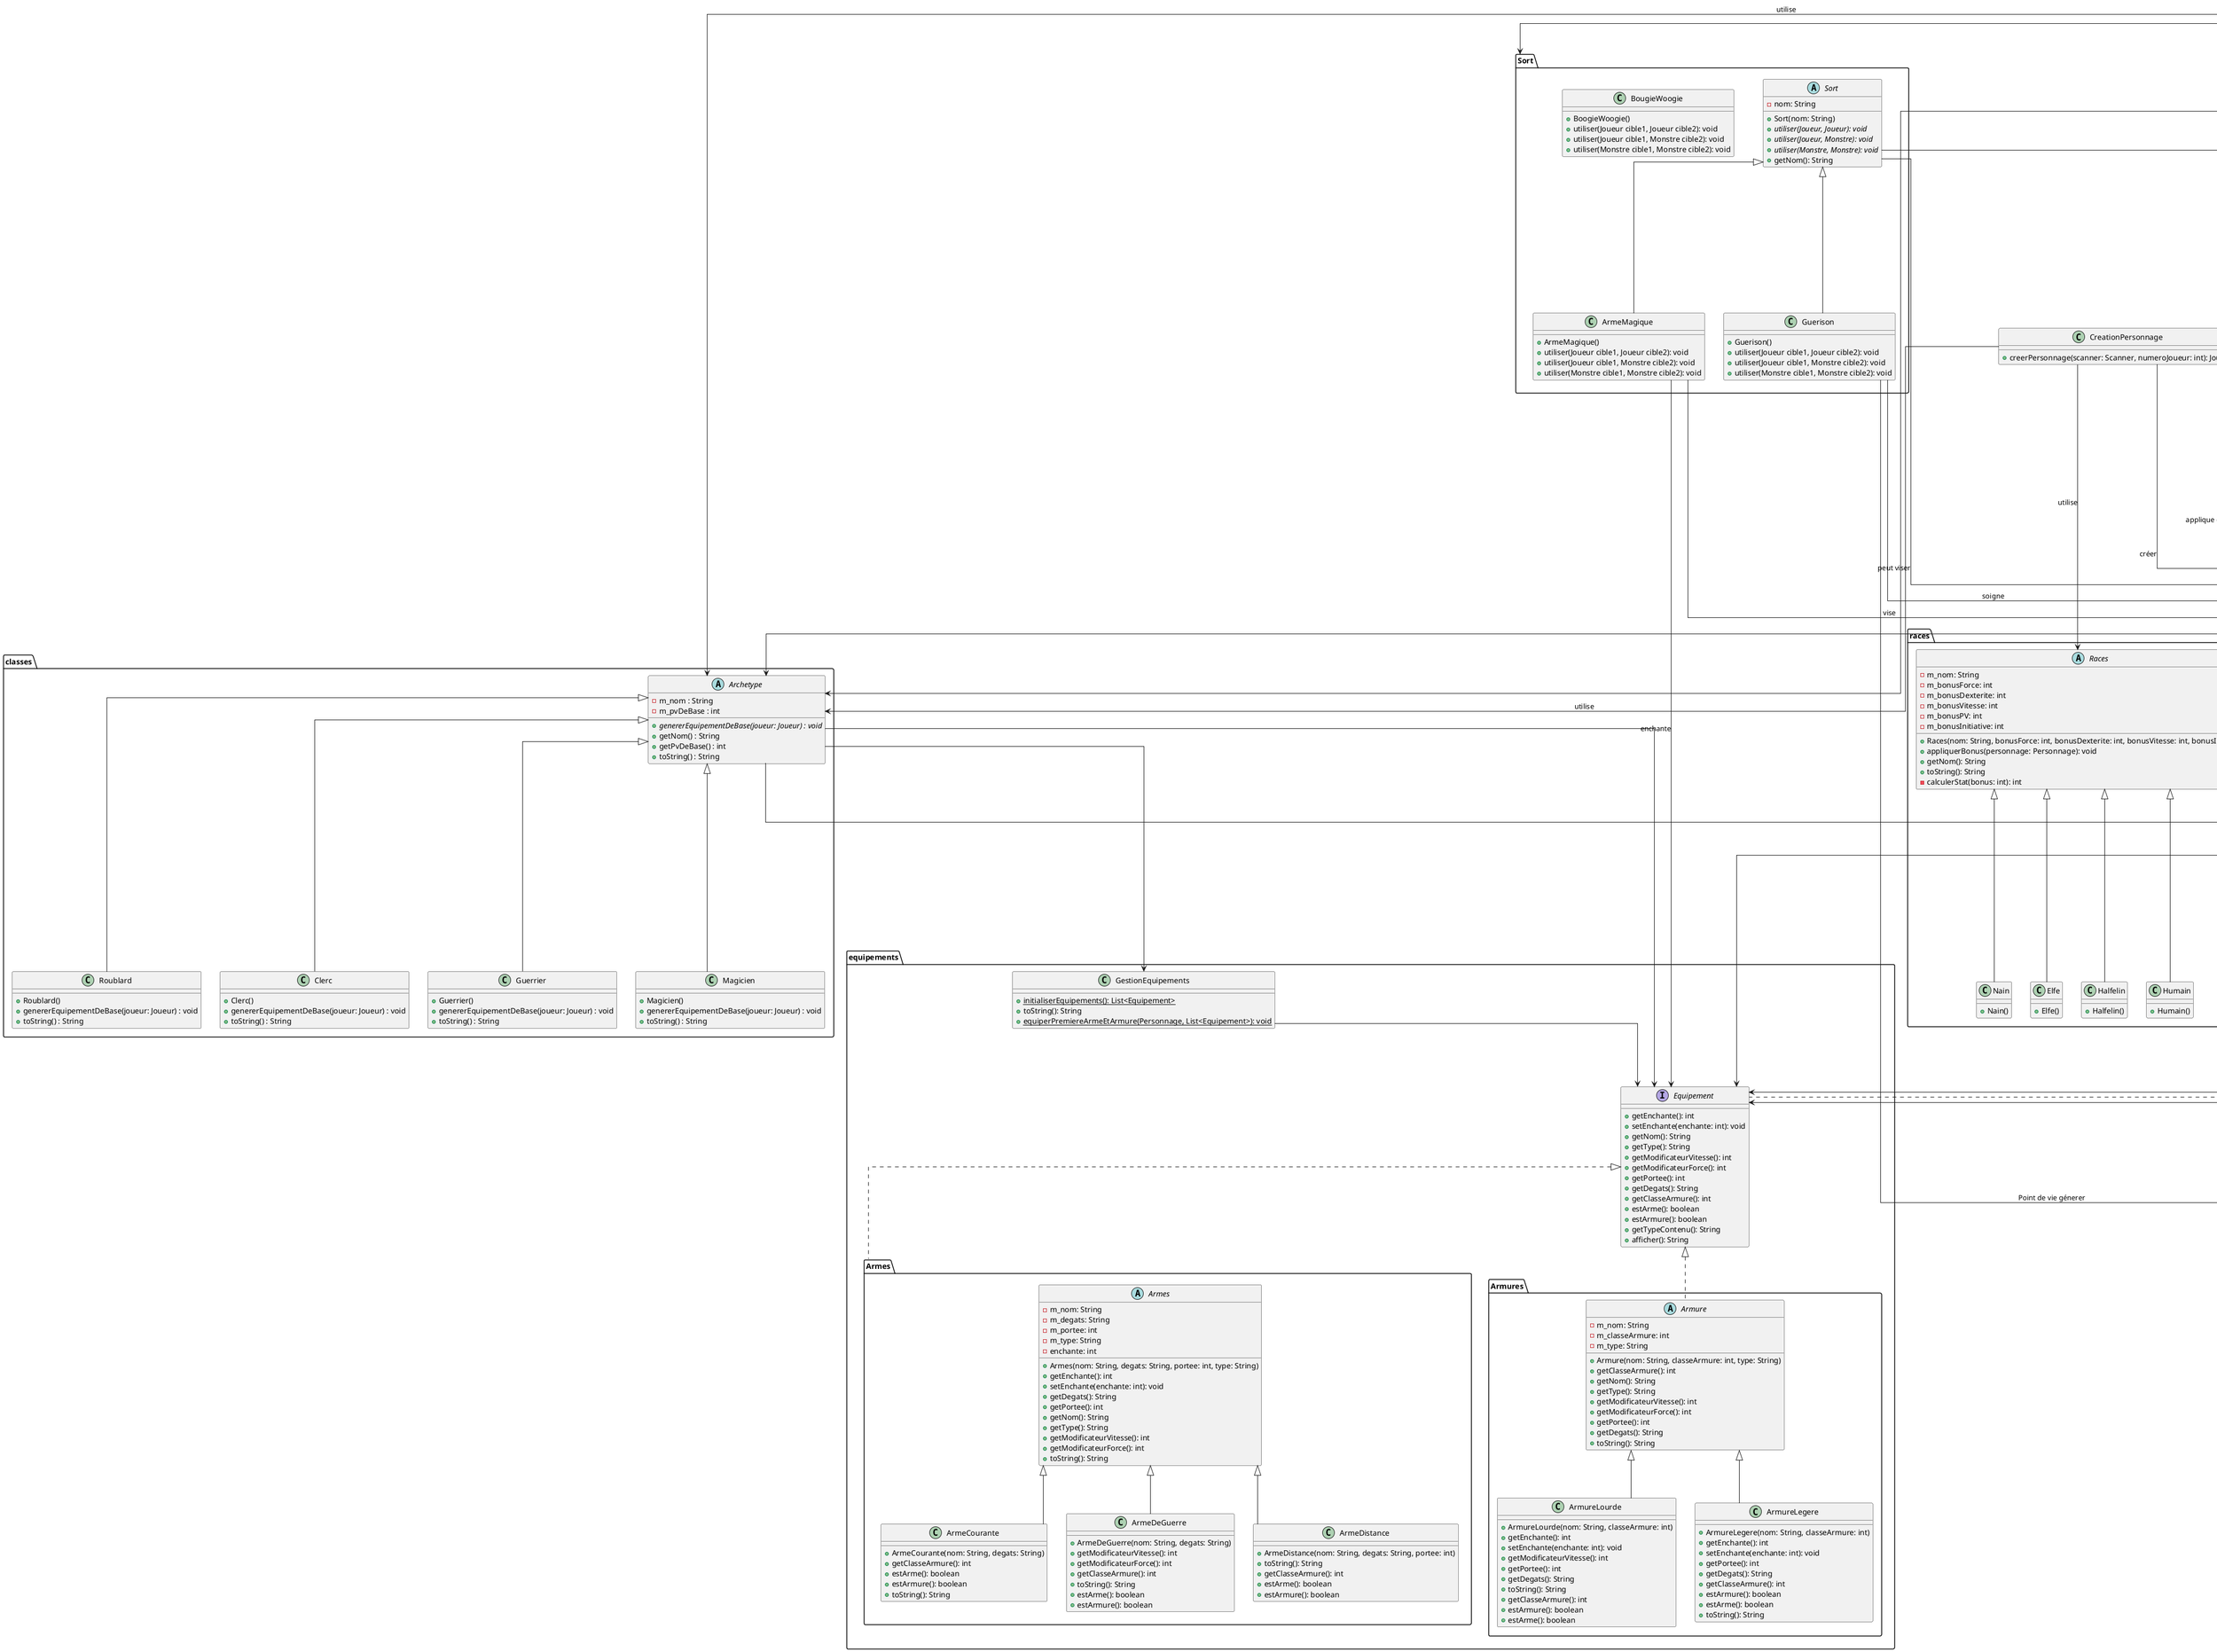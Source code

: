 @startuml '[https://plantuml.com/sequence-diagram](https://plantuml.com/sequence-diagram)'
skinparam linetype ortho


    class CreationPersonnage {
        + creerPersonnage(scanner: Scanner, numeroJoueur: int): Joueur
    }

    CreationPersonnage --> personnages.Joueur : créer
    CreationPersonnage --> races.Races : utilise
    CreationPersonnage --> classes.Archetype : utilise



    class Main {
        + main(args: String[]): void

    }


    Main --> races.Races : utilise
    Main --> classes.Archetype : utilise
    Main --> maitredujeux.Maitredujeux : utilise
    Main --> interfacejeu.map_milieu : geres
    Main --> interfacejeu.BarreHaut : utilise
    Main --> Des.Des : utilise
    Main --> Sort : utilise

    package classes {
        abstract class Archetype {
            - m_nom : String
            - m_pvDeBase : int
            + {abstract} genererEquipementDeBase(joueur: Joueur) : void
            + getNom() : String
            + getPvDeBase() : int
            + toString() : String
        }

        class Clerc {
            + Clerc()
            + genererEquipementDeBase(joueur: Joueur) : void
            + toString() : String
        }

        class Guerrier {
            + Guerrier()
            + genererEquipementDeBase(joueur: Joueur) : void
            + toString() : String
        }

        class Magicien {
            + Magicien()
            + genererEquipementDeBase(joueur: Joueur) : void
            + toString() : String
        }

        class Roublard {
            + Roublard()
            + genererEquipementDeBase(joueur: Joueur) : void
            + toString() : String
        }

        Archetype <|-- Clerc
        Archetype <|-- Guerrier
        Archetype <|-- Magicien
        Archetype <|-- Roublard


        }
        Archetype --> personnages.Joueur
        Archetype --> equipements.Equipement
        Archetype --> equipements.GestionEquipements

        package Des {
            class Des {
                - m_random : Random {static}
                - DICE_FACES : String[] {static, final}
                + lancerDes(notation: String) : int {static}
                + lancerDesAvecAnimation(notation: String) {static}
                - lancerDes(nombreFaces: int, nombreDes: int) : int {static}
                - printDiceFace(num: int, faces: int) : void {static}
                + toString() : String
                + main(args: String[]) {static}
            }
          }


        package equipements {
            interface Equipement {
                + getEnchante(): int
                + setEnchante(enchante: int): void
                + getNom(): String
                + getType(): String
                + getModificateurVitesse(): int
                + getModificateurForce(): int
                + getPortee(): int
                + getDegats(): String
                + getClasseArmure(): int
                + estArme(): boolean
                + estArmure(): boolean
                + getTypeContenu(): String
                + afficher(): String
            }

            class GestionEquipements {
                + initialiserEquipements(): List<Equipement> {static}
                + toString(): String
                + equiperPremiereArmeEtArmure(Personnage, List<Equipement>): void {static}
            }

            package Armes {
                abstract class Armes {
                    - m_nom: String
                    - m_degats: String
                    - m_portee: int
                    - m_type: String
                    - enchante: int
                    + Armes(nom: String, degats: String, portee: int, type: String)
                    + getEnchante(): int
                    + setEnchante(enchante: int): void
                    + getDegats(): String
                    + getPortee(): int
                    + getNom(): String
                    + getType(): String
                    + getModificateurVitesse(): int
                    + getModificateurForce(): int
                    + toString(): String
                }

                class ArmeCourante {
                    + ArmeCourante(nom: String, degats: String)
                    + getClasseArmure(): int
                    + estArme(): boolean
                    + estArmure(): boolean
                    + toString(): String
                }

                class ArmeDeGuerre {
                    + ArmeDeGuerre(nom: String, degats: String)
                    + getModificateurVitesse(): int
                    + getModificateurForce(): int
                    + getClasseArmure(): int
                    + toString(): String
                    + estArme(): boolean
                    + estArmure(): boolean
                }

                class ArmeDistance {
                    + ArmeDistance(nom: String, degats: String, portee: int)
                    + toString(): String
                    + getClasseArmure(): int
                    + estArme(): boolean
                    + estArmure(): boolean
                }

                Armes <|-- ArmeCourante
                Armes <|-- ArmeDeGuerre
                Armes <|-- ArmeDistance
            }

            package Armures {
                abstract class Armure {
                    - m_nom: String
                    - m_classeArmure: int
                    - m_type: String
                    + Armure(nom: String, classeArmure: int, type: String)
                    + getClasseArmure(): int
                    + getNom(): String
                    + getType(): String
                    + getModificateurVitesse(): int
                    + getModificateurForce(): int
                    + getPortee(): int
                    + getDegats(): String
                    + toString(): String
                }

                class ArmureLegere {
                    + ArmureLegere(nom: String, classeArmure: int)
                    + getEnchante(): int
                    + setEnchante(enchante: int): void
                    + getPortee(): int
                    + getDegats(): String
                    + getClasseArmure(): int
                    + estArmure(): boolean
                    + estArme(): boolean
                    + toString(): String
                }

                class ArmureLourde {
                    + ArmureLourde(nom: String, classeArmure: int)
                    + getEnchante(): int
                    + setEnchante(enchante: int): void
                    + getModificateurVitesse(): int
                    + getPortee(): int
                    + getDegats(): String
                    + toString(): String
                    + getClasseArmure(): int
                    + estArmure(): boolean
                    + estArme(): boolean
                }

                Armure <|-- ArmureLegere
                Armure <|-- ArmureLourde
            }

            Equipement <|.. Armes
            Equipement <|.. Armure
            GestionEquipements --> Equipement
        }

        package interfacejeu {

            interface ContenuCase {
                + getTypeContenu(): String
                + afficher(): String
            }

            class BarreHaut {
                - barre: String {static, final}
                + Affichage(joueurActif: entite, donj: int, participants: List<entite>, tour: int)
                + SAL(nb: int): void
            }

            class Case {
                - contenu: ContenuCase
                + Case()
                + getContenu(): ContenuCase
                + setContenu(contenu: ContenuCase): void
                + estVide(): boolean
                + estEquipement(): boolean
                + passable(): boolean
                + accessibleParJoueur(): boolean
                + afficher(): String
            }

            class Inter_manag {
                + main(args: String[]): void {static}
            }

            class map_milieu {
                - map: Case[][]
                - rows: int
                - cols: int
                - letters: String
                + map_milieu(rows: int, cols: int)
                - initializeMap(): void
                - generateLetters(cols: int): String
                + isValidPositionAndFree(row: int, col: int): boolean
                + addObstacle(row: int, col: int): void
                + addEquipment(row: int, col: int, equipement: Equipement): void
                + UpdateCase(row: int, col: int, contenu: ContenuCase): void
                + videCase(row: int, col: int): void
                + recupererEquipementsAdjacents(row: int, col: int): List<Equipement>
                + recupererEquipement(row: int, col: int): Equipement
                + nettoyerParticipants(): void
                + Print(participants: List<Object>): void
            }

            class Obstacle {
                + getTypeContenu(): String
                + afficher(): String
            }

            ContenuCase <|.. Obstacle

            Case --> ContenuCase
            map_milieu --> Case



            Inter_manag --> BarreHaut
            Inter_manag --> map_milieu





        }
        map_milieu --> monstres.Monstre
        map_milieu --> personnages.Joueur
        Inter_manag --> monstres.Dragon
        Inter_manag --> personnages.Joueur
        Inter_manag --> maitredujeux.Maitredujeux
        Inter_manag --> races.Races
         Inter_manag --> classes.Archetype
         BarreHaut --> personnages.Entité.entite
         map_milieu --> equipements.Equipement
         ContenuCase <|.. equipements.Equipement

        package maitredujeux {
            class Maitredujeux {
                - m_lignes: ArrayList<String>
                - m_compteurMonstres: Map<String, Integer>
                - m_especesPerso: ArrayList<String>
                - m_scanner: Scanner
                - m_monstresPersonnalises: Map<String, Monstreperso>

                + Maitredujeux()
                + ajouterLignes(ligne: String): void
                + afficherLignes(): void
                + creerMonstre(): Monstre
                + creerMonstrePerso(): Monstreperso
                + intervenir(participants: ArrayList<entite>, map: map_milieu): void
                + deplacerEntite(entites: List<entite>, map: map_milieu): void
                - creerMonstreEspece(espece: String): Monstre
                - saisirEntierPositif(message: String): int
                - saisirEntierMin(message: String, min: int): int
            }
        }

        package monstres {
            abstract class Monstre {
                - m_espece: String
                - m_numero: int
                - m_pointDeVie: int
                - m_force: int
                - m_dexterite: int
                - m_initiative: int
                - m_classeArmure: int
                - m_typeAttaque: String
                - m_portee: int
                - m_degats: String
                - posX: int
                - posY: int

                + Monstre(espece: String, numero: int, pointDeVie: int, force: int, dexterite: int, initiative: int, classeArmure: int, typeAttaque: String, portee: int, degats: String)
                + {abstract} attaquer(cible: Joueur): void
                + {abstract} getPvDeBase(): int
                + {abstract} afficher(): String
                + getPointDeVie(): int
                + getDegats(): String
                + getForce(): int
                + getPortee(): int
                + getTypeAttaque(): String
                + getEspece(): String
                + getNumero(): int
                + getDexterite(): int
                + subirDegats(degatsSubis: int): int
                + getClasseArmure(): int
                + getInitiative(): int
                + estMort(): boolean
                + getPosX(): int
                + getPosY(): int
                + setPosXY(x: int, y: int): void
                + getTypeContenu(): String
                + getAffichageCourt(): String
                + getAffichageLong(): String
                + getNom(): String
            }

            class Monstreperso {
                - icone: String
                - m_PvDeBase: int

                + Monstreperso(espece: String, numero: int, pointDeVie: int, force: int, dexterite: int, initiative: int, classeArmure: int, typeAttaque: String, portee: int, degats: String, icone: String)
                + attaquer(cible: Joueur): void
                + setIcone(ico: String): void
                + getIcone(): String
                + afficher(): String
                + getPvDeBase(): int
            }

            class Dragon {
                + Dragon(numero: int)
                + attaquer(cible: Joueur): void
                + getPvDeBase(): int
                + afficher(): String
            }

            class Gobelin {
                + Gobelin(numero: int)
                + attaquer(cible: Joueur): void
                + getPvDeBase(): int
                + afficher(): String
            }

            class Squelette {
                + Squelette(numero: int)
                + attaquer(cible: Joueur): void
                + getPvDeBase(): int
                + afficher(): String
            }

            Monstre <|-- Monstreperso
            Monstre <|-- Dragon
            Monstre <|-- Gobelin
            Monstre <|-- Squelette
        }

        package interfacejeu {
            interface ContenuCase {
                + getTypeContenu(): String
                + afficher(): String
            }
        }

        package personnages {
            class Joueur {
                + getClasseArmureActuelle(): int
                + getNom(): String
                + getPointDeVie(): int
                + addPdV(pv: int): void
            }
        }

        package Des {
            class Des {
                + lancerDes(notation: String): int {static}
            }
        }

        maitredujeux.Maitredujeux --> monstres.Monstre : créer
        maitredujeux.Maitredujeux --> monstres.Monstreperso : créer/gère
        maitredujeux.Maitredujeux --> interfacejeu.map_milieu : interagis
        monstres.Monstre ..|> interfacejeu.ContenuCase : implementes
        monstres.Monstre --> personnages.Joueur : attaque
        monstres.Monstre --> Des.Des : utilise
        monstres.Monstreperso --> Des.Des : utilise
        monstres.Dragon --> Des.Des : utilise
        monstres.Gobelin --> Des.Des : utilise
        monstres.Squelette --> Des.Des : utilise


        package personnages {
            abstract class Personnage {
                - nom: String
                - pointDeVie: int
                - force: int
                - dexterite: int
                - vitesse: int
                - initiative: int
                - equipementEquipe: Equipement[2]

                + Personnage(nom: String, pointDeVie: int, force: int, dexterite: int, vitesse: int, initiative: int)
                + {abstract} attaquer(cible: Monstre): void
                + getEquiper(): List<Equipement>
                + {abstract} equiper(equipement: Equipement, equipe: Object): void
                + getNom(): String
                + getPointDeVie(): int
                + getForce(): int
                + getDexterite(): int
                + getVitesse(): int
                + getInitiative(): int
                + setNom(nom_change: String): void
                + setPointDeVie(pv: int): void
                + addPdV(pv: int): void
                + setForce(force_change: int): void
                + setVitesse_change(vitesse_change: int): void
                + setDexterite(dexterite_change: int): void
                + setVitesse(vitesse_change: int): void
                + setInitiative(initiative_change: int): void
                + estMort(): boolean
            }

            class Joueur {
                - m_classe: Archetype
                - m_race: Races
                - m_inventaire: ArrayList<Equipement>
                - posX: int
                - posY: int

                + Joueur(nom: String, classe: Archetype, race: Races)
                + attaquer(cible: Monstre): void
                + equiper(equipement: Equipement, equipe: Object): void
                + getClasse(): Archetype
                + getRace(): Races
                + getClasseArmureActuelle(): int
                + ajouterEquipement(equipement: Equipement): void
                + afficherInventaire(): void
                + soignerComplet(): void
                + getEquipements(): ArrayList<Equipement>
                + seDeplacer(direction: String, map: map_milieu, nbCase: int): void
                + ramasserEquipement(map: map_milieu): void
                + getPosX(): int
                + getPosY(): int
                + setPosXY(x: int, y: int): void
                + getPVdebase(): int
                + getTypeContenu(): String
                + afficher(): String
                + affichageClass(): String
                + getAffichageCourt(): String
                + getAffichageLong(): String
            }
            package Entité{
            interface entite {
                + affichageClass(): String
                + getAffichageCourt(): String
                + getAffichageLong(): String
                + getPosX(): int
                + getPosY(): int
                + setPosXY(x: int, y: int): void
                + getNom(): String
            }
            }

            Personnage <|-- Joueur
            Joueur ..|> entite
            Joueur ..|> interfacejeu.ContenuCase

            Joueur --> classes.Archetype
            Joueur --> races.Races
            Joueur --> equipements.Equipement
            Joueur --> monstres.Monstre
            Joueur --> interfacejeu.map_milieu
            Joueur --> Des.Des
            Personnage --> equipements.Equipement
            Personnage --> monstres.Monstre
        }

        package races {
            abstract class Races {
                - m_nom: String
                - m_bonusForce: int
                - m_bonusDexterite: int
                - m_bonusVitesse: int
                - m_bonusPV: int
                - m_bonusInitiative: int

                + Races(nom: String, bonusForce: int, bonusDexterite: int, bonusVitesse: int, bonusInitiative: int)
                + appliquerBonus(personnage: Personnage): void
                + getNom(): String
                + toString(): String
                - calculerStat(bonus: int): int
            }

            class Elfe {
                + Elfe()
            }

            class Halfelin {
                + Halfelin()
            }

            class Humain {
                + Humain()
            }

            class Nain {
                + Nain()
            }

            Races <|-- Elfe
            Races <|-- Halfelin
            Races <|-- Humain
            Races <|-- Nain
            Races --> personnages.Personnage : applique des Bonus à
            Races --> Des.Des : utilise pour les stats
            }

            package Sort {
                abstract class Sort {
                    - nom: String
                    + Sort(nom: String)
                    + {abstract} utiliser(Joueur, Joueur): void
                    + {abstract} utiliser(Joueur, Monstre): void
                    + {abstract} utiliser(Monstre, Monstre): void
                    + getNom(): String
                }

                class ArmeMagique {
                    + ArmeMagique()
                    + utiliser(Joueur cible1, Joueur cible2): void
                    + utiliser(Joueur cible1, Monstre cible2): void
                    + utiliser(Monstre cible1, Monstre cible2): void
                }

                class Guerison {
                    + Guerison()
                    + utiliser(Joueur cible1, Joueur cible2): void
                    + utiliser(Joueur cible1, Monstre cible2): void
                    + utiliser(Monstre cible1, Monstre cible2): void
                }

                class BougieWoogie {
                + BoogieWoogie()
                + utiliser(Joueur cible1, Joueur cible2): void
                + utiliser(Joueur cible1, Monstre cible2): void
                + utiliser(Monstre cible1, Monstre cible2): void
                }

                Sort <|-- ArmeMagique
                Sort <|-- Guerison
                ArmeMagique --> personnages.Joueur : vise
                ArmeMagique --> equipements.Equipement : enchante
                Guerison --> personnages.Joueur : soigne
                Guerison --> Des.Des : Point de vie génerer
                Sort --> personnages.Joueur : peut viser
                Sort --> monstres.Monstre : peut viser
            }





@enduml
